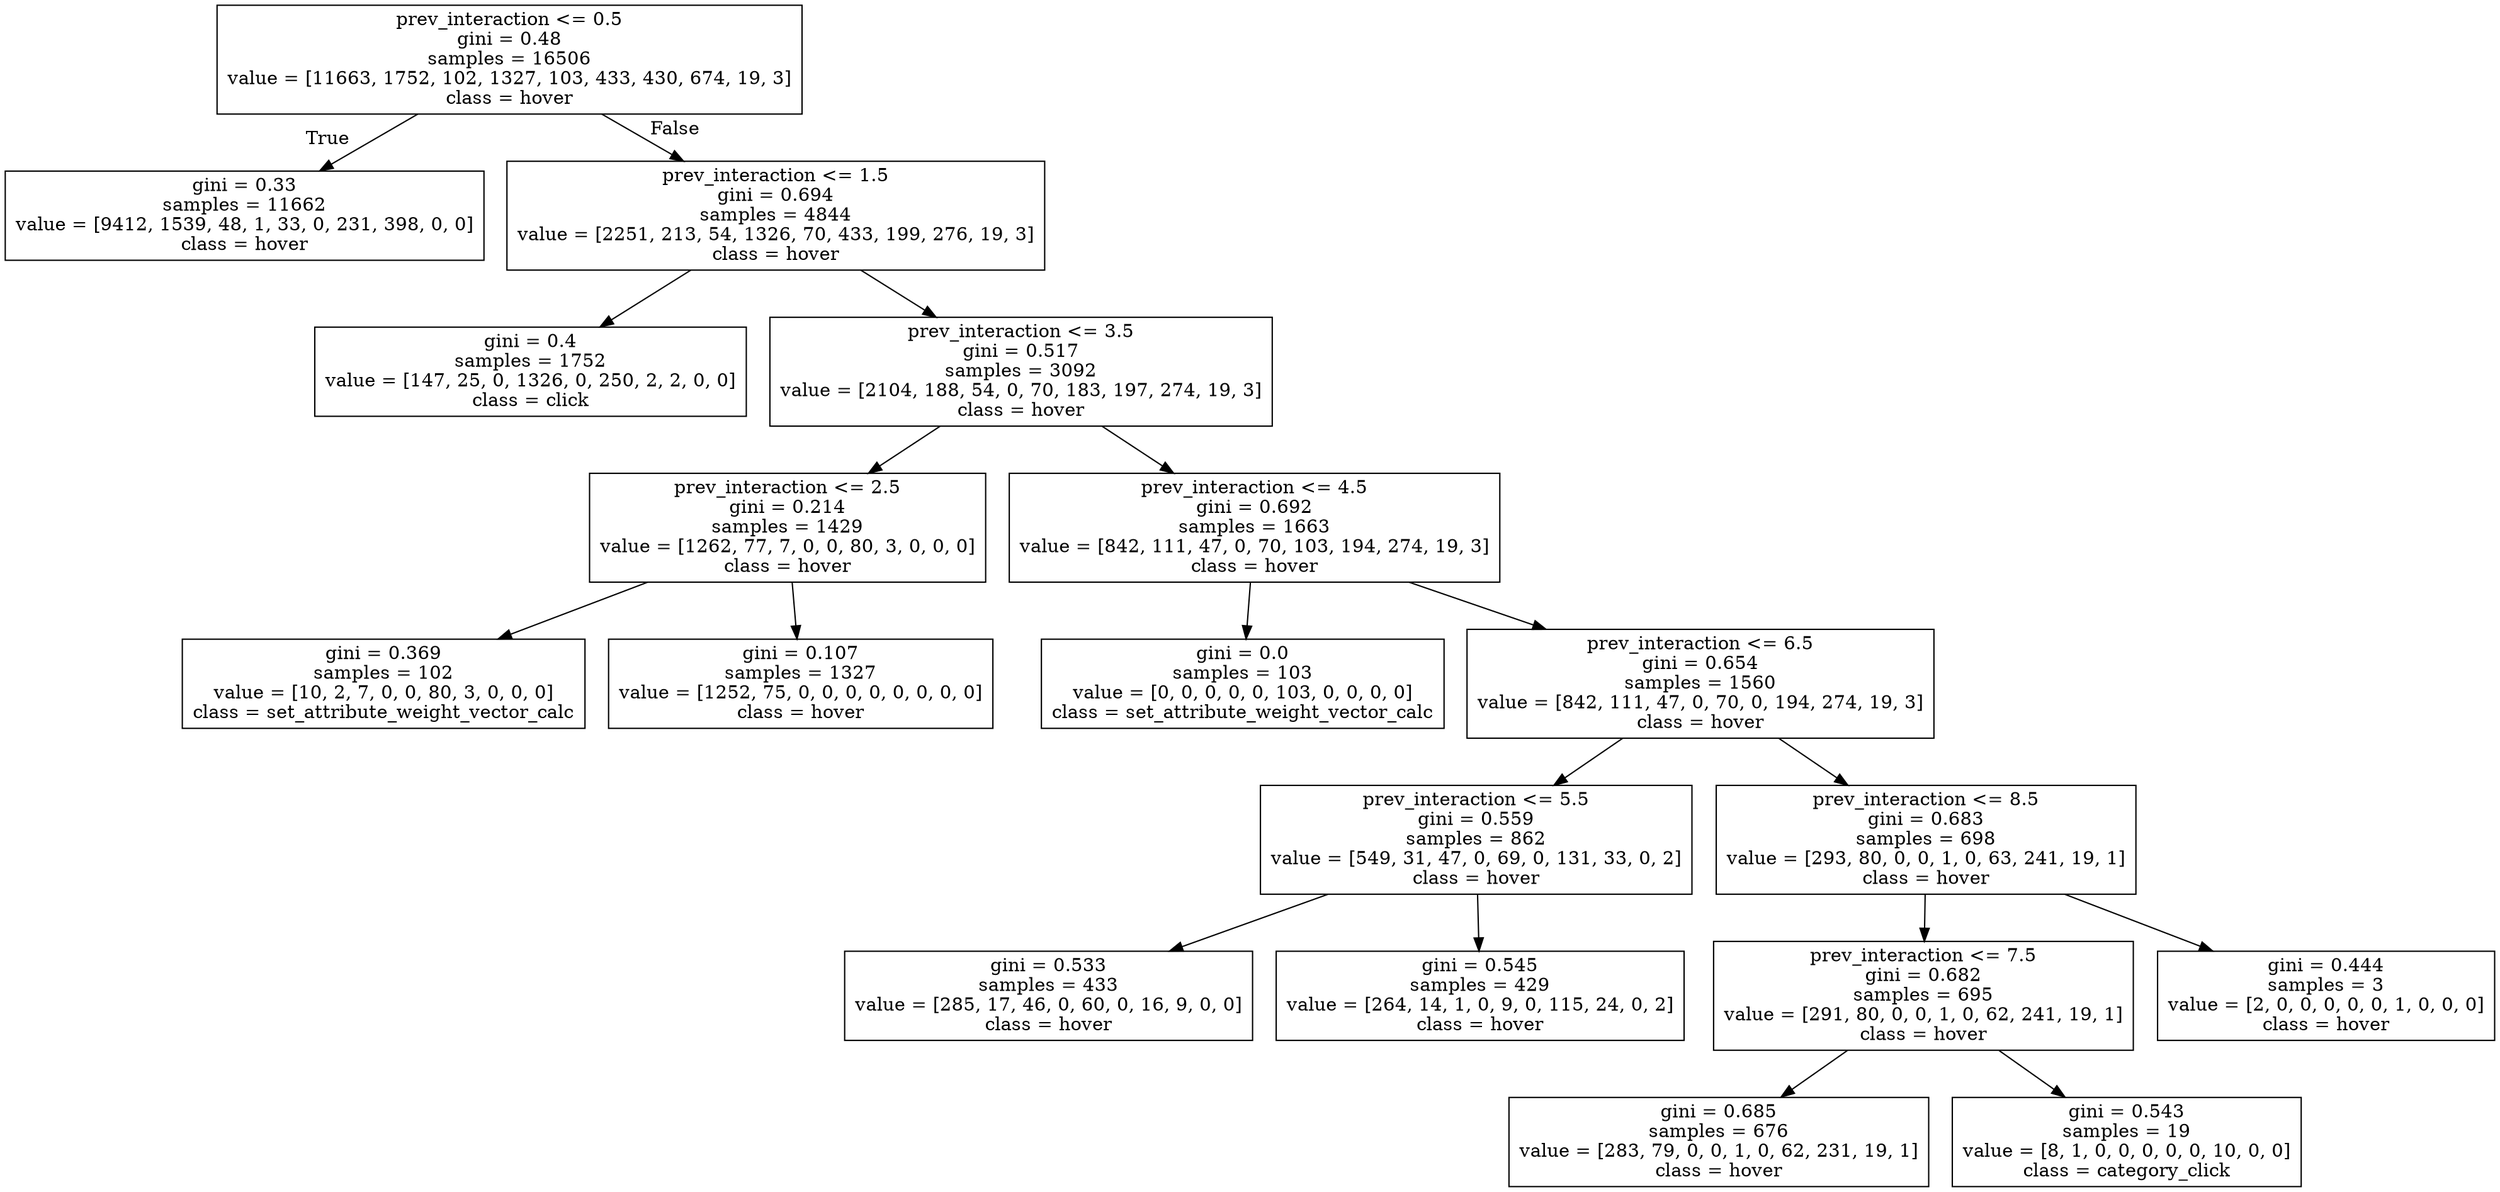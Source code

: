 digraph Tree {
node [shape=box] ;
0 [label="prev_interaction <= 0.5\ngini = 0.48\nsamples = 16506\nvalue = [11663, 1752, 102, 1327, 103, 433, 430, 674, 19, 3]\nclass = hover"] ;
1 [label="gini = 0.33\nsamples = 11662\nvalue = [9412, 1539, 48, 1, 33, 0, 231, 398, 0, 0]\nclass = hover"] ;
0 -> 1 [labeldistance=2.5, labelangle=45, headlabel="True"] ;
2 [label="prev_interaction <= 1.5\ngini = 0.694\nsamples = 4844\nvalue = [2251, 213, 54, 1326, 70, 433, 199, 276, 19, 3]\nclass = hover"] ;
0 -> 2 [labeldistance=2.5, labelangle=-45, headlabel="False"] ;
3 [label="gini = 0.4\nsamples = 1752\nvalue = [147, 25, 0, 1326, 0, 250, 2, 2, 0, 0]\nclass = click"] ;
2 -> 3 ;
4 [label="prev_interaction <= 3.5\ngini = 0.517\nsamples = 3092\nvalue = [2104, 188, 54, 0, 70, 183, 197, 274, 19, 3]\nclass = hover"] ;
2 -> 4 ;
5 [label="prev_interaction <= 2.5\ngini = 0.214\nsamples = 1429\nvalue = [1262, 77, 7, 0, 0, 80, 3, 0, 0, 0]\nclass = hover"] ;
4 -> 5 ;
6 [label="gini = 0.369\nsamples = 102\nvalue = [10, 2, 7, 0, 0, 80, 3, 0, 0, 0]\nclass = set_attribute_weight_vector_calc"] ;
5 -> 6 ;
7 [label="gini = 0.107\nsamples = 1327\nvalue = [1252, 75, 0, 0, 0, 0, 0, 0, 0, 0]\nclass = hover"] ;
5 -> 7 ;
8 [label="prev_interaction <= 4.5\ngini = 0.692\nsamples = 1663\nvalue = [842, 111, 47, 0, 70, 103, 194, 274, 19, 3]\nclass = hover"] ;
4 -> 8 ;
9 [label="gini = 0.0\nsamples = 103\nvalue = [0, 0, 0, 0, 0, 103, 0, 0, 0, 0]\nclass = set_attribute_weight_vector_calc"] ;
8 -> 9 ;
10 [label="prev_interaction <= 6.5\ngini = 0.654\nsamples = 1560\nvalue = [842, 111, 47, 0, 70, 0, 194, 274, 19, 3]\nclass = hover"] ;
8 -> 10 ;
11 [label="prev_interaction <= 5.5\ngini = 0.559\nsamples = 862\nvalue = [549, 31, 47, 0, 69, 0, 131, 33, 0, 2]\nclass = hover"] ;
10 -> 11 ;
12 [label="gini = 0.533\nsamples = 433\nvalue = [285, 17, 46, 0, 60, 0, 16, 9, 0, 0]\nclass = hover"] ;
11 -> 12 ;
13 [label="gini = 0.545\nsamples = 429\nvalue = [264, 14, 1, 0, 9, 0, 115, 24, 0, 2]\nclass = hover"] ;
11 -> 13 ;
14 [label="prev_interaction <= 8.5\ngini = 0.683\nsamples = 698\nvalue = [293, 80, 0, 0, 1, 0, 63, 241, 19, 1]\nclass = hover"] ;
10 -> 14 ;
15 [label="prev_interaction <= 7.5\ngini = 0.682\nsamples = 695\nvalue = [291, 80, 0, 0, 1, 0, 62, 241, 19, 1]\nclass = hover"] ;
14 -> 15 ;
16 [label="gini = 0.685\nsamples = 676\nvalue = [283, 79, 0, 0, 1, 0, 62, 231, 19, 1]\nclass = hover"] ;
15 -> 16 ;
17 [label="gini = 0.543\nsamples = 19\nvalue = [8, 1, 0, 0, 0, 0, 0, 10, 0, 0]\nclass = category_click"] ;
15 -> 17 ;
18 [label="gini = 0.444\nsamples = 3\nvalue = [2, 0, 0, 0, 0, 0, 1, 0, 0, 0]\nclass = hover"] ;
14 -> 18 ;
}
